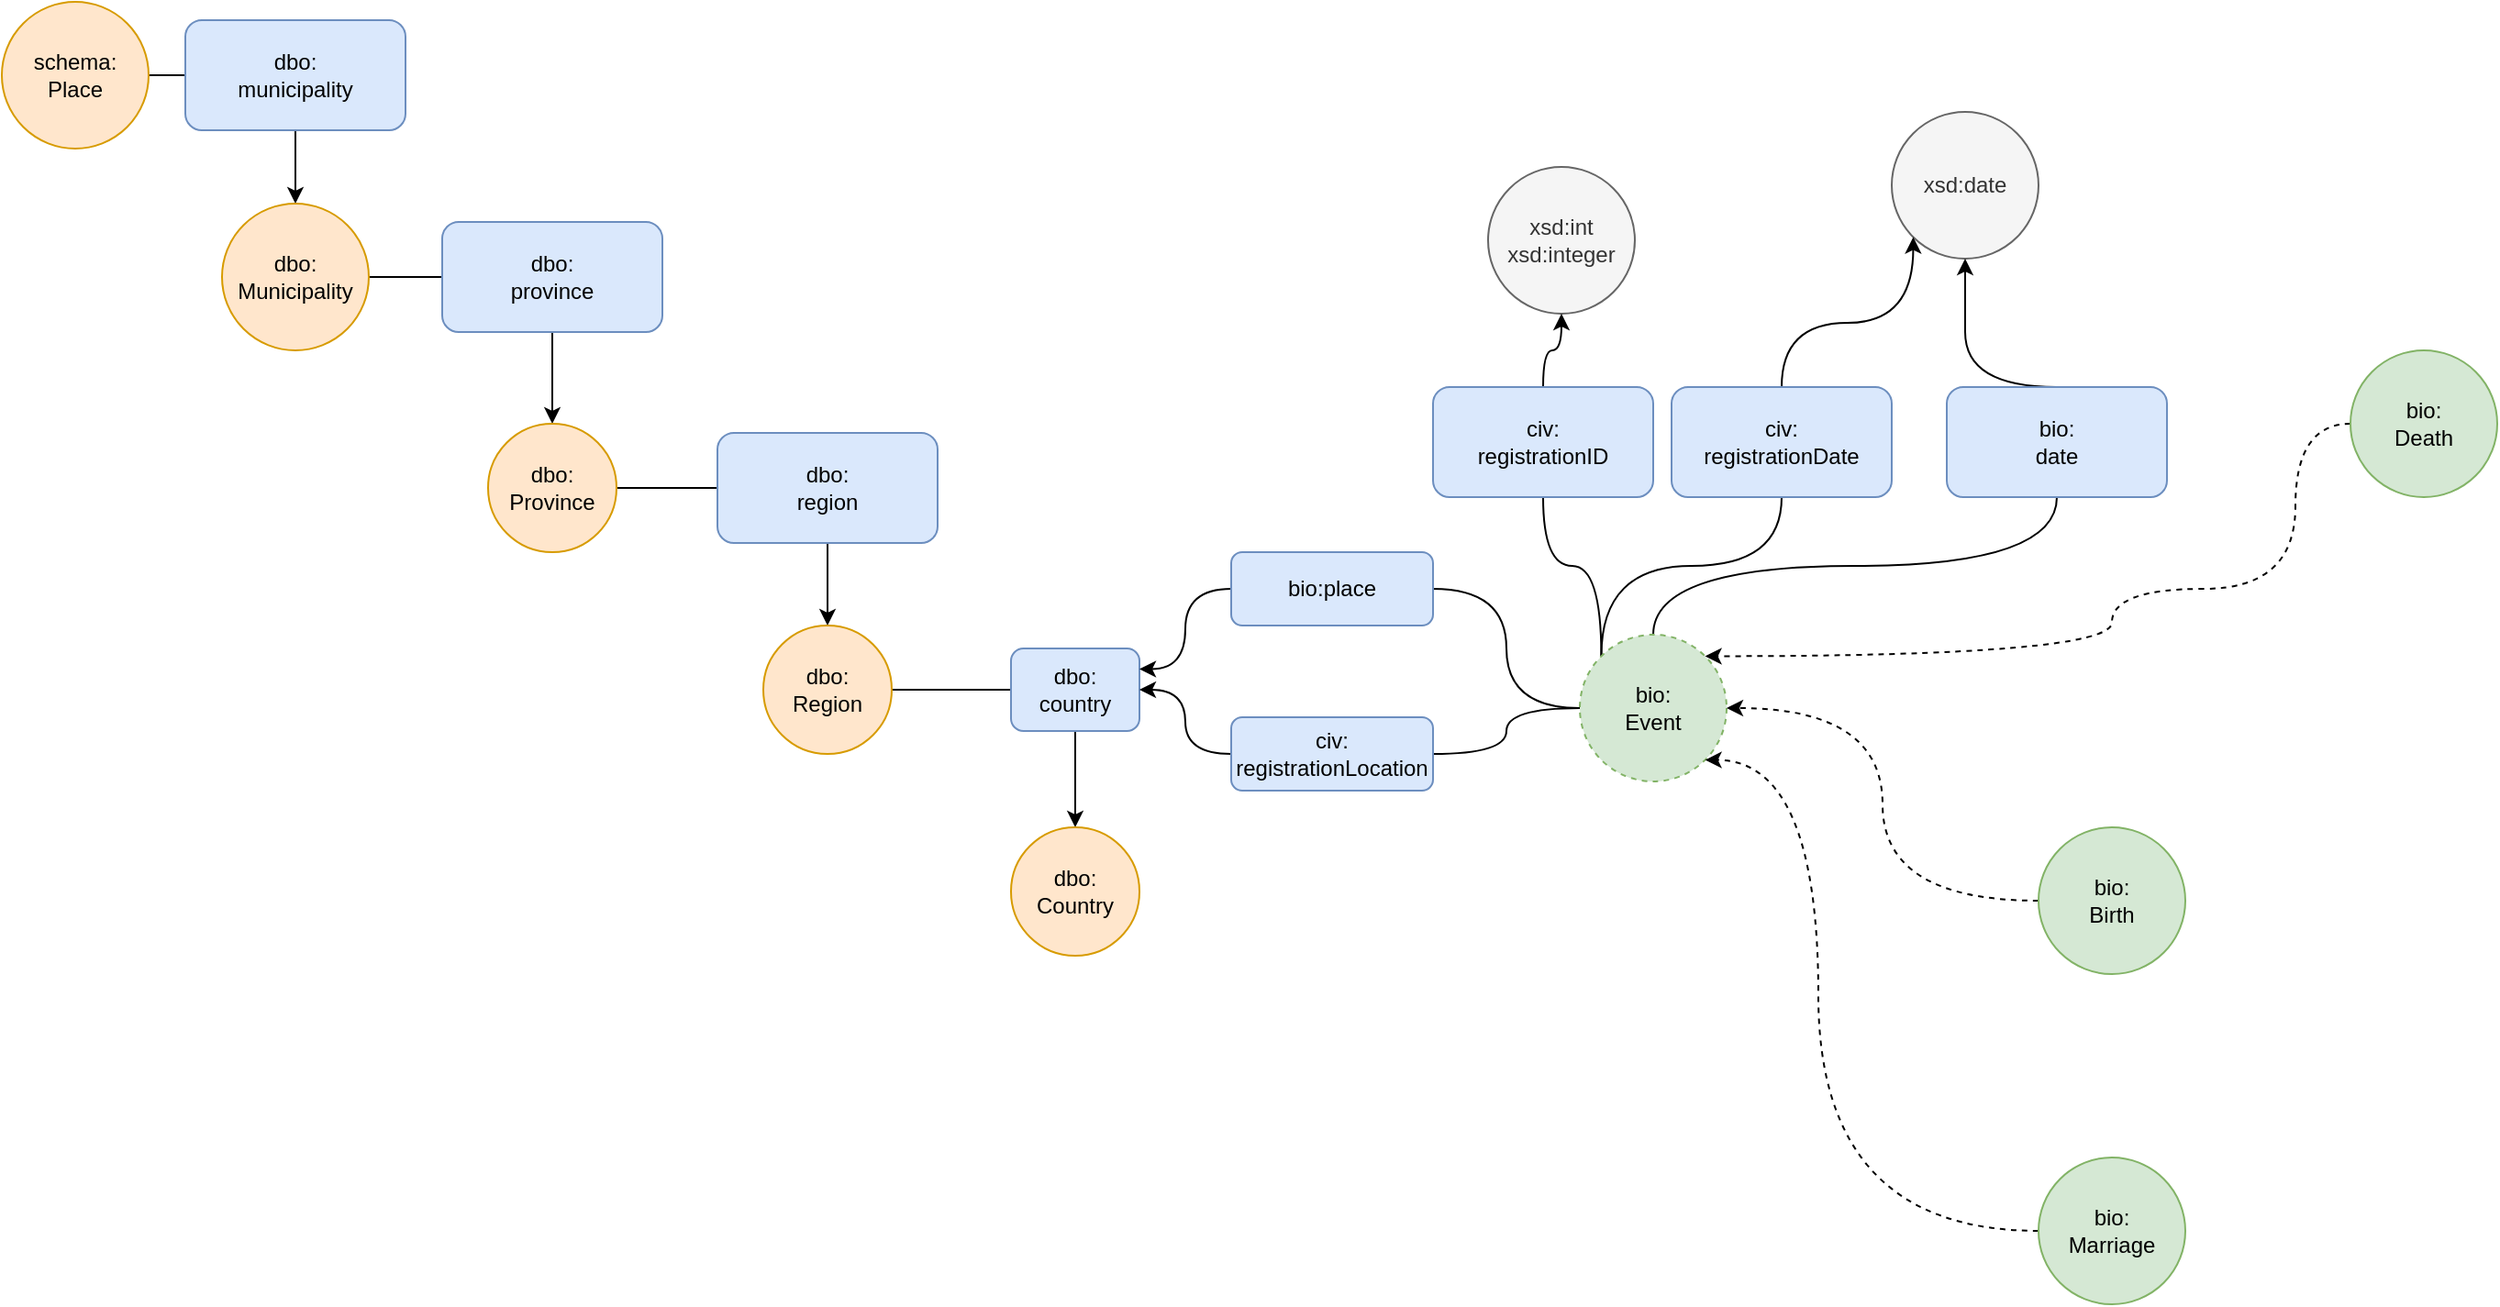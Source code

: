 <mxfile version="20.0.0" type="github">
  <diagram id="R2lEEEUBdFMjLlhIrx00" name="Page-1">
    <mxGraphModel dx="1234" dy="800" grid="1" gridSize="10" guides="1" tooltips="1" connect="1" arrows="0" fold="1" page="1" pageScale="1" pageWidth="850" pageHeight="1100" math="0" shadow="0" extFonts="Permanent Marker^https://fonts.googleapis.com/css?family=Permanent+Marker">
      <root>
        <mxCell id="0" />
        <mxCell id="1" parent="0" />
        <mxCell id="H7VptXutc-k0U8hvnvOZ-3" value="" style="edgeStyle=orthogonalEdgeStyle;rounded=0;orthogonalLoop=1;jettySize=auto;html=1;endArrow=none;endFill=0;" parent="1" source="H7VptXutc-k0U8hvnvOZ-1" target="H7VptXutc-k0U8hvnvOZ-2" edge="1">
          <mxGeometry relative="1" as="geometry" />
        </mxCell>
        <UserObject label="schema:&lt;br&gt;Place" link="https://schema.org/Place" linkTarget="_blank" id="H7VptXutc-k0U8hvnvOZ-1">
          <mxCell style="ellipse;whiteSpace=wrap;html=1;aspect=fixed;fillColor=#ffe6cc;strokeColor=#d79b00;" parent="1" vertex="1">
            <mxGeometry x="10" y="300" width="80" height="80" as="geometry" />
          </mxCell>
        </UserObject>
        <mxCell id="H7VptXutc-k0U8hvnvOZ-5" style="edgeStyle=orthogonalEdgeStyle;rounded=0;orthogonalLoop=1;jettySize=auto;html=1;exitX=0.5;exitY=1;exitDx=0;exitDy=0;entryX=0.5;entryY=0;entryDx=0;entryDy=0;" parent="1" source="H7VptXutc-k0U8hvnvOZ-2" target="H7VptXutc-k0U8hvnvOZ-4" edge="1">
          <mxGeometry relative="1" as="geometry" />
        </mxCell>
        <UserObject label="dbo:&lt;br&gt;municipality" link="https://dbpedia.org/ontology/municipality" linkTarget="_blank" id="H7VptXutc-k0U8hvnvOZ-2">
          <mxCell style="rounded=1;whiteSpace=wrap;html=1;fillColor=#dae8fc;strokeColor=#6c8ebf;" parent="1" vertex="1">
            <mxGeometry x="110" y="310" width="120" height="60" as="geometry" />
          </mxCell>
        </UserObject>
        <mxCell id="HsRKVlLNMrJj7ceox4T_-3" style="edgeStyle=orthogonalEdgeStyle;rounded=0;orthogonalLoop=1;jettySize=auto;html=1;endArrow=none;endFill=0;" parent="1" source="H7VptXutc-k0U8hvnvOZ-4" target="HsRKVlLNMrJj7ceox4T_-1" edge="1">
          <mxGeometry relative="1" as="geometry">
            <Array as="points">
              <mxPoint x="290" y="450" />
            </Array>
          </mxGeometry>
        </mxCell>
        <UserObject label="dbo:&lt;br&gt;Municipality" link="https://dbpedia.org/ontology/Municipality" linkTarget="_blank" id="H7VptXutc-k0U8hvnvOZ-4">
          <mxCell style="ellipse;whiteSpace=wrap;html=1;aspect=fixed;fillColor=#ffe6cc;strokeColor=#d79b00;" parent="1" vertex="1">
            <mxGeometry x="130" y="410" width="80" height="80" as="geometry" />
          </mxCell>
        </UserObject>
        <mxCell id="HsRKVlLNMrJj7ceox4T_-7" style="edgeStyle=orthogonalEdgeStyle;orthogonalLoop=1;jettySize=auto;html=1;exitX=0.5;exitY=1;exitDx=0;exitDy=0;endArrow=classic;endFill=1;rounded=0;" parent="1" source="HsRKVlLNMrJj7ceox4T_-1" target="HsRKVlLNMrJj7ceox4T_-2" edge="1">
          <mxGeometry relative="1" as="geometry" />
        </mxCell>
        <UserObject label="dbo:&lt;br&gt;province" link="https://dbpedia.org/ontology/province" linkTarget="_blank" id="HsRKVlLNMrJj7ceox4T_-1">
          <mxCell style="rounded=1;whiteSpace=wrap;html=1;fillColor=#dae8fc;strokeColor=#6c8ebf;" parent="1" vertex="1">
            <mxGeometry x="250" y="420" width="120" height="60" as="geometry" />
          </mxCell>
        </UserObject>
        <mxCell id="HsRKVlLNMrJj7ceox4T_-9" style="edgeStyle=orthogonalEdgeStyle;rounded=0;orthogonalLoop=1;jettySize=auto;html=1;exitX=1;exitY=0.5;exitDx=0;exitDy=0;endArrow=none;endFill=0;" parent="1" source="HsRKVlLNMrJj7ceox4T_-2" target="HsRKVlLNMrJj7ceox4T_-8" edge="1">
          <mxGeometry relative="1" as="geometry" />
        </mxCell>
        <UserObject label="dbo:&lt;br&gt;Province" link="https://dbpedia.org/ontology/Province" linkTarget="_blank" id="HsRKVlLNMrJj7ceox4T_-2">
          <mxCell style="ellipse;whiteSpace=wrap;html=1;aspect=fixed;fillColor=#ffe6cc;strokeColor=#d79b00;" parent="1" vertex="1">
            <mxGeometry x="275" y="530" width="70" height="70" as="geometry" />
          </mxCell>
        </UserObject>
        <mxCell id="HsRKVlLNMrJj7ceox4T_-12" style="edgeStyle=orthogonalEdgeStyle;rounded=0;orthogonalLoop=1;jettySize=auto;html=1;exitX=0.5;exitY=1;exitDx=0;exitDy=0;endArrow=classic;endFill=1;" parent="1" source="HsRKVlLNMrJj7ceox4T_-8" target="HsRKVlLNMrJj7ceox4T_-11" edge="1">
          <mxGeometry relative="1" as="geometry">
            <mxPoint x="460" y="610" as="targetPoint" />
          </mxGeometry>
        </mxCell>
        <UserObject label="dbo:&lt;br&gt;region" link="https://dbpedia.org/ontology/region" linkTarget="_blank" id="HsRKVlLNMrJj7ceox4T_-8">
          <mxCell style="rounded=1;whiteSpace=wrap;html=1;fillColor=#dae8fc;strokeColor=#6c8ebf;" parent="1" vertex="1">
            <mxGeometry x="400" y="535" width="120" height="60" as="geometry" />
          </mxCell>
        </UserObject>
        <mxCell id="HsRKVlLNMrJj7ceox4T_-18" style="edgeStyle=orthogonalEdgeStyle;rounded=0;orthogonalLoop=1;jettySize=auto;html=1;exitX=1;exitY=0.5;exitDx=0;exitDy=0;endArrow=none;endFill=0;" parent="1" source="HsRKVlLNMrJj7ceox4T_-11" target="HsRKVlLNMrJj7ceox4T_-14" edge="1">
          <mxGeometry relative="1" as="geometry" />
        </mxCell>
        <UserObject label="dbo:&lt;br&gt;Region" link="https://dbpedia.org/ontology/Region" linkTarget="_blank" id="HsRKVlLNMrJj7ceox4T_-11">
          <mxCell style="ellipse;whiteSpace=wrap;html=1;aspect=fixed;fillColor=#ffe6cc;strokeColor=#d79b00;" parent="1" vertex="1">
            <mxGeometry x="425" y="640" width="70" height="70" as="geometry" />
          </mxCell>
        </UserObject>
        <mxCell id="HsRKVlLNMrJj7ceox4T_-13" style="edgeStyle=orthogonalEdgeStyle;rounded=0;orthogonalLoop=1;jettySize=auto;html=1;exitX=0.5;exitY=1;exitDx=0;exitDy=0;endArrow=classic;endFill=1;" parent="1" source="HsRKVlLNMrJj7ceox4T_-14" target="HsRKVlLNMrJj7ceox4T_-15" edge="1">
          <mxGeometry relative="1" as="geometry">
            <mxPoint x="620" y="725" as="targetPoint" />
          </mxGeometry>
        </mxCell>
        <UserObject label="dbo:&lt;br&gt;country" link="https://dbpedia.org/ontology/country" linkTarget="_blank" id="HsRKVlLNMrJj7ceox4T_-14">
          <mxCell style="rounded=1;whiteSpace=wrap;html=1;fillColor=#dae8fc;strokeColor=#6c8ebf;" parent="1" vertex="1">
            <mxGeometry x="560" y="652.5" width="70" height="45" as="geometry" />
          </mxCell>
        </UserObject>
        <UserObject label="dbo:&lt;br&gt;Country" link="https://dbpedia.org/ontology/Country" linkTarget="_blank" id="HsRKVlLNMrJj7ceox4T_-15">
          <mxCell style="ellipse;whiteSpace=wrap;html=1;aspect=fixed;fillColor=#ffe6cc;strokeColor=#d79b00;" parent="1" vertex="1">
            <mxGeometry x="560" y="750" width="70" height="70" as="geometry" />
          </mxCell>
        </UserObject>
        <mxCell id="HcVaWch4JN4doz5kPORF-13" style="edgeStyle=orthogonalEdgeStyle;curved=1;orthogonalLoop=1;jettySize=auto;html=1;exitX=0.5;exitY=0;exitDx=0;exitDy=0;entryX=0.5;entryY=1;entryDx=0;entryDy=0;endArrow=none;endFill=0;" edge="1" parent="1" source="HcVaWch4JN4doz5kPORF-1" target="HcVaWch4JN4doz5kPORF-12">
          <mxGeometry relative="1" as="geometry" />
        </mxCell>
        <mxCell id="HcVaWch4JN4doz5kPORF-17" style="edgeStyle=orthogonalEdgeStyle;curved=1;orthogonalLoop=1;jettySize=auto;html=1;exitX=0;exitY=0;exitDx=0;exitDy=0;endArrow=none;endFill=0;" edge="1" parent="1" source="HcVaWch4JN4doz5kPORF-1" target="HcVaWch4JN4doz5kPORF-15">
          <mxGeometry relative="1" as="geometry" />
        </mxCell>
        <mxCell id="HcVaWch4JN4doz5kPORF-20" style="edgeStyle=orthogonalEdgeStyle;curved=1;orthogonalLoop=1;jettySize=auto;html=1;exitX=0;exitY=0;exitDx=0;exitDy=0;endArrow=none;endFill=0;" edge="1" parent="1" source="HcVaWch4JN4doz5kPORF-1" target="HcVaWch4JN4doz5kPORF-19">
          <mxGeometry relative="1" as="geometry" />
        </mxCell>
        <mxCell id="HcVaWch4JN4doz5kPORF-28" style="edgeStyle=orthogonalEdgeStyle;curved=1;orthogonalLoop=1;jettySize=auto;html=1;exitX=0;exitY=0.5;exitDx=0;exitDy=0;entryX=1;entryY=0.5;entryDx=0;entryDy=0;endArrow=none;endFill=0;" edge="1" parent="1" source="HcVaWch4JN4doz5kPORF-1" target="HcVaWch4JN4doz5kPORF-24">
          <mxGeometry relative="1" as="geometry" />
        </mxCell>
        <mxCell id="HcVaWch4JN4doz5kPORF-29" style="edgeStyle=orthogonalEdgeStyle;curved=1;orthogonalLoop=1;jettySize=auto;html=1;exitX=0;exitY=0.5;exitDx=0;exitDy=0;entryX=1;entryY=0.5;entryDx=0;entryDy=0;endArrow=none;endFill=0;" edge="1" parent="1" source="HcVaWch4JN4doz5kPORF-1" target="HcVaWch4JN4doz5kPORF-25">
          <mxGeometry relative="1" as="geometry" />
        </mxCell>
        <UserObject label="bio:&lt;br&gt;Event" link="http://purl.org/vocab/bio/0.1/Event" linkTarget="_blank" id="HcVaWch4JN4doz5kPORF-1">
          <mxCell style="ellipse;whiteSpace=wrap;html=1;aspect=fixed;fillColor=#d5e8d4;strokeColor=#82b366;dashed=1;" vertex="1" parent="1">
            <mxGeometry x="870" y="645" width="80" height="80" as="geometry" />
          </mxCell>
        </UserObject>
        <mxCell id="HcVaWch4JN4doz5kPORF-11" style="edgeStyle=orthogonalEdgeStyle;curved=1;orthogonalLoop=1;jettySize=auto;html=1;exitX=0;exitY=0.5;exitDx=0;exitDy=0;dashed=1;entryX=1;entryY=1;entryDx=0;entryDy=0;" edge="1" parent="1" source="HcVaWch4JN4doz5kPORF-2" target="HcVaWch4JN4doz5kPORF-1">
          <mxGeometry relative="1" as="geometry">
            <Array as="points">
              <mxPoint x="1000" y="970" />
              <mxPoint x="1000" y="713" />
            </Array>
          </mxGeometry>
        </mxCell>
        <UserObject label="bio:&lt;br&gt;Marriage" link="https://www.ica.org/standards/RiC/ontology#Event" linkTarget="_blank" id="HcVaWch4JN4doz5kPORF-2">
          <mxCell style="ellipse;whiteSpace=wrap;html=1;aspect=fixed;fillColor=#d5e8d4;strokeColor=#82b366;" vertex="1" parent="1">
            <mxGeometry x="1120" y="930" width="80" height="80" as="geometry" />
          </mxCell>
        </UserObject>
        <mxCell id="HcVaWch4JN4doz5kPORF-10" style="edgeStyle=orthogonalEdgeStyle;curved=1;orthogonalLoop=1;jettySize=auto;html=1;exitX=0;exitY=0.5;exitDx=0;exitDy=0;entryX=1;entryY=0.5;entryDx=0;entryDy=0;dashed=1;" edge="1" parent="1" source="HcVaWch4JN4doz5kPORF-3" target="HcVaWch4JN4doz5kPORF-1">
          <mxGeometry relative="1" as="geometry" />
        </mxCell>
        <UserObject label="bio:&lt;br&gt;Birth" link="https://www.ica.org/standards/RiC/ontology#Event" linkTarget="_blank" id="HcVaWch4JN4doz5kPORF-3">
          <mxCell style="ellipse;whiteSpace=wrap;html=1;aspect=fixed;fillColor=#d5e8d4;strokeColor=#82b366;" vertex="1" parent="1">
            <mxGeometry x="1120" y="750" width="80" height="80" as="geometry" />
          </mxCell>
        </UserObject>
        <mxCell id="HcVaWch4JN4doz5kPORF-9" style="edgeStyle=orthogonalEdgeStyle;orthogonalLoop=1;jettySize=auto;html=1;exitX=0;exitY=0.5;exitDx=0;exitDy=0;curved=1;dashed=1;entryX=1;entryY=0;entryDx=0;entryDy=0;" edge="1" parent="1" source="HcVaWch4JN4doz5kPORF-4" target="HcVaWch4JN4doz5kPORF-1">
          <mxGeometry relative="1" as="geometry">
            <Array as="points">
              <mxPoint x="1260" y="530" />
              <mxPoint x="1260" y="620" />
              <mxPoint x="1160" y="620" />
              <mxPoint x="1160" y="657" />
            </Array>
          </mxGeometry>
        </mxCell>
        <UserObject label="bio:&lt;br&gt;Death" link="https://www.ica.org/standards/RiC/ontology#Event" linkTarget="_blank" id="HcVaWch4JN4doz5kPORF-4">
          <mxCell style="ellipse;whiteSpace=wrap;html=1;aspect=fixed;fillColor=#d5e8d4;strokeColor=#82b366;" vertex="1" parent="1">
            <mxGeometry x="1290" y="490" width="80" height="80" as="geometry" />
          </mxCell>
        </UserObject>
        <UserObject label="xsd:int&lt;br&gt;xsd:integer" link="https://www.ica.org/standards/RiC/ontology#Event" linkTarget="_blank" id="HcVaWch4JN4doz5kPORF-6">
          <mxCell style="ellipse;whiteSpace=wrap;html=1;aspect=fixed;fillColor=#f5f5f5;strokeColor=#666666;fontColor=#333333;" vertex="1" parent="1">
            <mxGeometry x="820" y="390" width="80" height="80" as="geometry" />
          </mxCell>
        </UserObject>
        <UserObject label="xsd:date" link="https://www.ica.org/standards/RiC/ontology#Event" linkTarget="_blank" id="HcVaWch4JN4doz5kPORF-7">
          <mxCell style="ellipse;whiteSpace=wrap;html=1;aspect=fixed;fillColor=#f5f5f5;strokeColor=#666666;fontColor=#333333;" vertex="1" parent="1">
            <mxGeometry x="1040" y="360" width="80" height="80" as="geometry" />
          </mxCell>
        </UserObject>
        <mxCell id="HcVaWch4JN4doz5kPORF-14" style="edgeStyle=orthogonalEdgeStyle;curved=1;orthogonalLoop=1;jettySize=auto;html=1;exitX=0.5;exitY=0;exitDx=0;exitDy=0;entryX=0.5;entryY=1;entryDx=0;entryDy=0;endArrow=classic;endFill=1;" edge="1" parent="1" source="HcVaWch4JN4doz5kPORF-12" target="HcVaWch4JN4doz5kPORF-7">
          <mxGeometry relative="1" as="geometry">
            <Array as="points">
              <mxPoint x="1080" y="450" />
              <mxPoint x="1080" y="450" />
            </Array>
          </mxGeometry>
        </mxCell>
        <UserObject label="bio:&lt;br&gt;date" link="http://purl.org/vocab/bio/0.1/date" linkTarget="_blank" id="HcVaWch4JN4doz5kPORF-12">
          <mxCell style="rounded=1;whiteSpace=wrap;html=1;fillColor=#dae8fc;strokeColor=#6c8ebf;" vertex="1" parent="1">
            <mxGeometry x="1070" y="510" width="120" height="60" as="geometry" />
          </mxCell>
        </UserObject>
        <mxCell id="HcVaWch4JN4doz5kPORF-18" style="edgeStyle=orthogonalEdgeStyle;curved=1;orthogonalLoop=1;jettySize=auto;html=1;exitX=0.5;exitY=0;exitDx=0;exitDy=0;entryX=0;entryY=1;entryDx=0;entryDy=0;endArrow=classic;endFill=1;" edge="1" parent="1" source="HcVaWch4JN4doz5kPORF-15" target="HcVaWch4JN4doz5kPORF-7">
          <mxGeometry relative="1" as="geometry" />
        </mxCell>
        <UserObject label="civ:&lt;br&gt;registrationDate" id="HcVaWch4JN4doz5kPORF-15">
          <mxCell style="rounded=1;whiteSpace=wrap;html=1;fillColor=#dae8fc;strokeColor=#6c8ebf;" vertex="1" parent="1">
            <mxGeometry x="920" y="510" width="120" height="60" as="geometry" />
          </mxCell>
        </UserObject>
        <mxCell id="HcVaWch4JN4doz5kPORF-21" style="edgeStyle=orthogonalEdgeStyle;curved=1;orthogonalLoop=1;jettySize=auto;html=1;exitX=0.5;exitY=0;exitDx=0;exitDy=0;entryX=0.5;entryY=1;entryDx=0;entryDy=0;endArrow=classic;endFill=1;" edge="1" parent="1" source="HcVaWch4JN4doz5kPORF-19" target="HcVaWch4JN4doz5kPORF-6">
          <mxGeometry relative="1" as="geometry" />
        </mxCell>
        <UserObject label="civ:&lt;br&gt;registrationID" id="HcVaWch4JN4doz5kPORF-19">
          <mxCell style="rounded=1;whiteSpace=wrap;html=1;fillColor=#dae8fc;strokeColor=#6c8ebf;" vertex="1" parent="1">
            <mxGeometry x="790" y="510" width="120" height="60" as="geometry" />
          </mxCell>
        </UserObject>
        <mxCell id="HcVaWch4JN4doz5kPORF-31" style="edgeStyle=orthogonalEdgeStyle;curved=1;orthogonalLoop=1;jettySize=auto;html=1;exitX=0;exitY=0.5;exitDx=0;exitDy=0;entryX=1;entryY=0.25;entryDx=0;entryDy=0;endArrow=classic;endFill=1;" edge="1" parent="1" source="HcVaWch4JN4doz5kPORF-24" target="HsRKVlLNMrJj7ceox4T_-14">
          <mxGeometry relative="1" as="geometry" />
        </mxCell>
        <UserObject label="bio:place" link="http://purl.org/vocab/bio/0.1/place" linkTarget="_blank" id="HcVaWch4JN4doz5kPORF-24">
          <mxCell style="rounded=1;whiteSpace=wrap;html=1;fillColor=#dae8fc;strokeColor=#6c8ebf;" vertex="1" parent="1">
            <mxGeometry x="680" y="600" width="110" height="40" as="geometry" />
          </mxCell>
        </UserObject>
        <mxCell id="HcVaWch4JN4doz5kPORF-30" style="edgeStyle=orthogonalEdgeStyle;curved=1;orthogonalLoop=1;jettySize=auto;html=1;exitX=0;exitY=0.5;exitDx=0;exitDy=0;entryX=1;entryY=0.5;entryDx=0;entryDy=0;endArrow=classic;endFill=1;" edge="1" parent="1" source="HcVaWch4JN4doz5kPORF-25" target="HsRKVlLNMrJj7ceox4T_-14">
          <mxGeometry relative="1" as="geometry" />
        </mxCell>
        <UserObject label="civ:&lt;br&gt;registrationLocation" link="https://dbpedia.org/ontology/country" linkTarget="_blank" id="HcVaWch4JN4doz5kPORF-25">
          <mxCell style="rounded=1;whiteSpace=wrap;html=1;fillColor=#dae8fc;strokeColor=#6c8ebf;" vertex="1" parent="1">
            <mxGeometry x="680" y="690" width="110" height="40" as="geometry" />
          </mxCell>
        </UserObject>
      </root>
    </mxGraphModel>
  </diagram>
</mxfile>
